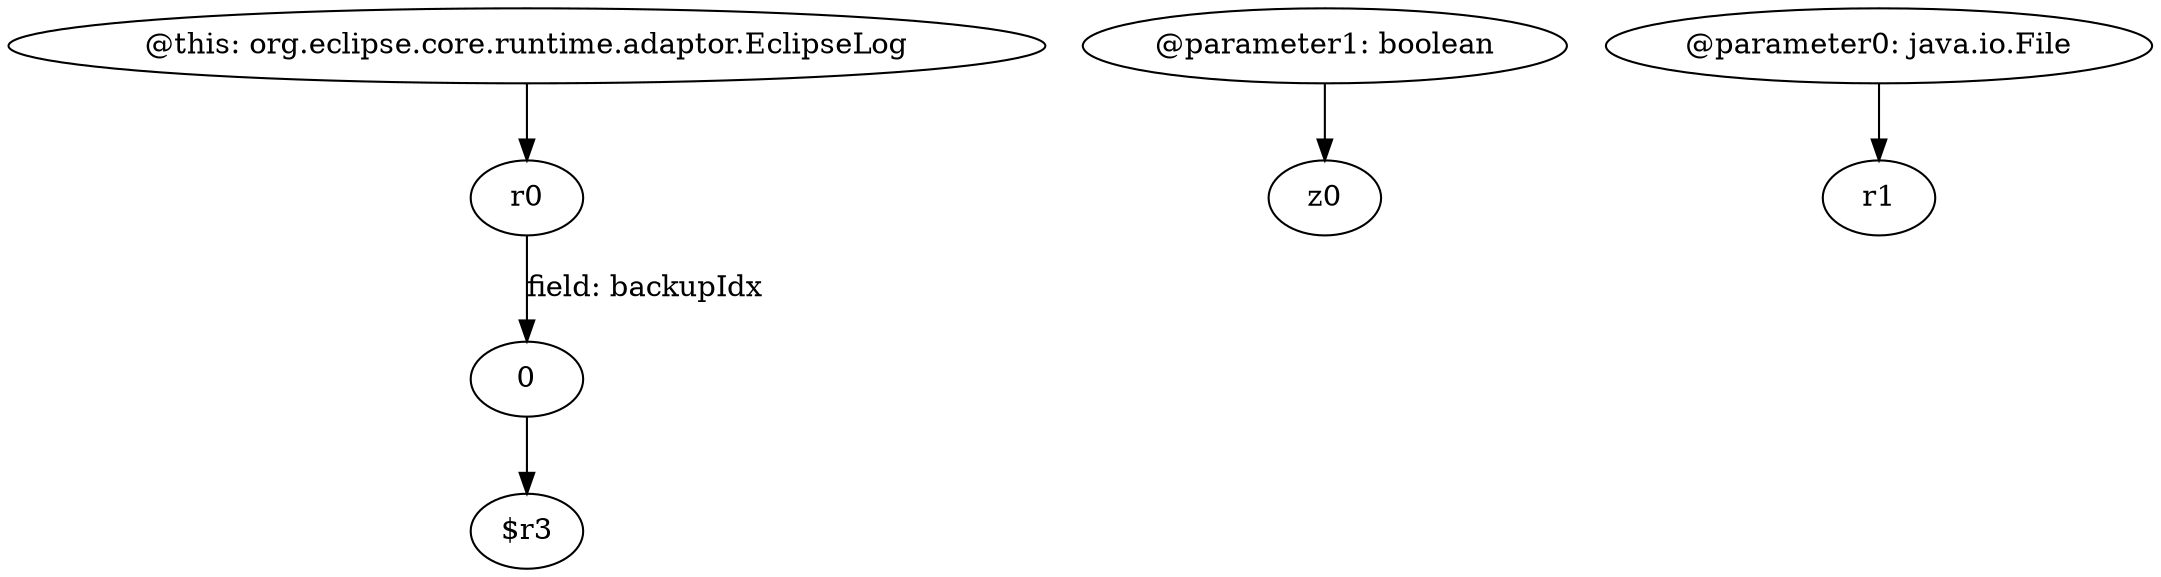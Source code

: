 digraph g {
0[label="r0"]
1[label="0"]
0->1[label="field: backupIdx"]
2[label="@parameter1: boolean"]
3[label="z0"]
2->3[label=""]
4[label="@parameter0: java.io.File"]
5[label="r1"]
4->5[label=""]
6[label="$r3"]
1->6[label=""]
7[label="@this: org.eclipse.core.runtime.adaptor.EclipseLog"]
7->0[label=""]
}